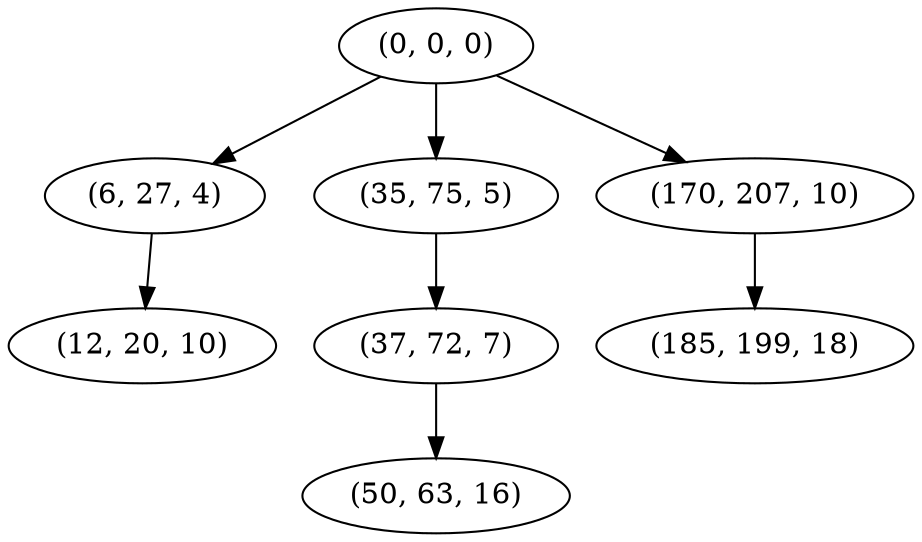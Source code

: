 digraph tree {
    "(0, 0, 0)";
    "(6, 27, 4)";
    "(12, 20, 10)";
    "(35, 75, 5)";
    "(37, 72, 7)";
    "(50, 63, 16)";
    "(170, 207, 10)";
    "(185, 199, 18)";
    "(0, 0, 0)" -> "(6, 27, 4)";
    "(0, 0, 0)" -> "(35, 75, 5)";
    "(0, 0, 0)" -> "(170, 207, 10)";
    "(6, 27, 4)" -> "(12, 20, 10)";
    "(35, 75, 5)" -> "(37, 72, 7)";
    "(37, 72, 7)" -> "(50, 63, 16)";
    "(170, 207, 10)" -> "(185, 199, 18)";
}
